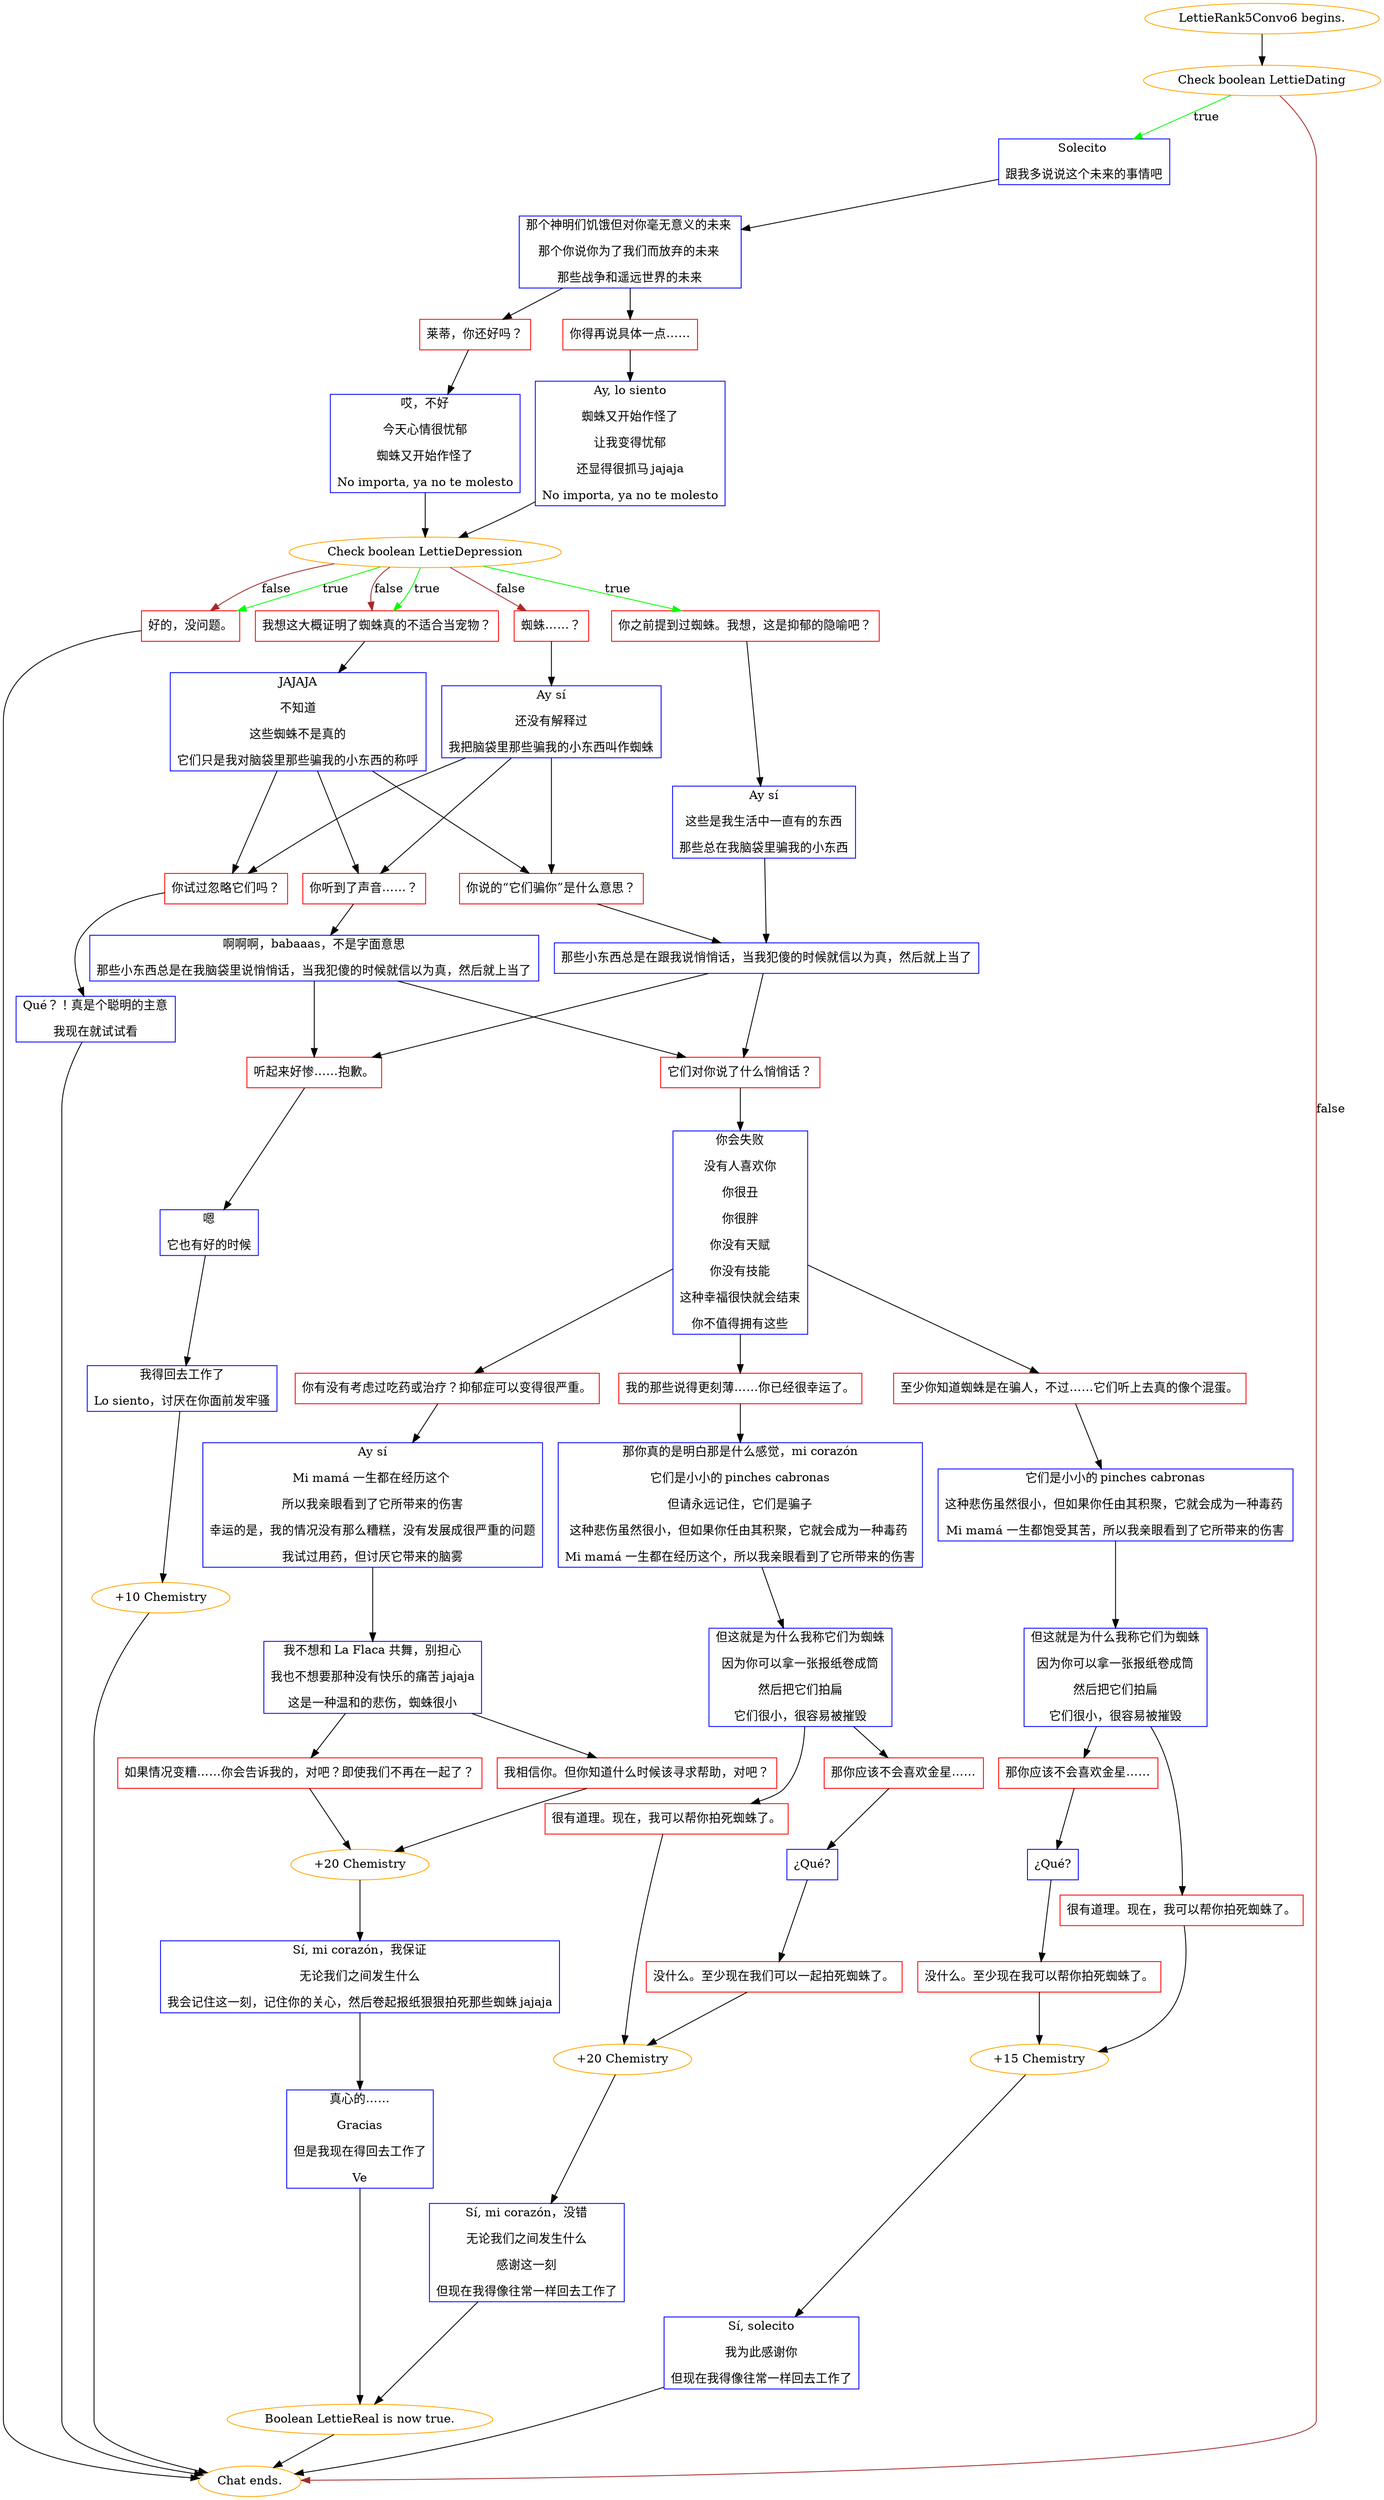 digraph {
	"LettieRank5Convo6 begins." [color=orange];
		"LettieRank5Convo6 begins." -> j1229414268;
	j1229414268 [label="Check boolean LettieDating",color=orange];
		j1229414268 -> j2789692117 [label=true,color=green];
		j1229414268 -> "Chat ends." [label=false,color=brown];
	j2789692117 [label="Solecito 
跟我多说说这个未来的事情吧",shape=box,color=blue];
		j2789692117 -> j2359811925;
	"Chat ends." [color=orange];
	j2359811925 [label="那个神明们饥饿但对你毫无意义的未来 
那个你说你为了我们而放弃的未来 
那些战争和遥远世界的未来",shape=box,color=blue];
		j2359811925 -> j2950460524;
		j2359811925 -> j2549835901;
	j2950460524 [label="莱蒂，你还好吗？",shape=box,color=red];
		j2950460524 -> j647679279;
	j2549835901 [label="你得再说具体一点……",shape=box,color=red];
		j2549835901 -> j668528246;
	j647679279 [label="哎，不好
今天心情很忧郁
蜘蛛又开始作怪了
No importa, ya no te molesto",shape=box,color=blue];
		j647679279 -> j1027157091;
	j668528246 [label="Ay, lo siento
蜘蛛又开始作怪了
让我变得忧郁
还显得很抓马 jajaja
No importa, ya no te molesto",shape=box,color=blue];
		j668528246 -> j1027157091;
	j1027157091 [label="Check boolean LettieDepression",color=orange];
		j1027157091 -> j3386455563 [label=true,color=green];
		j1027157091 -> j30409104 [label=true,color=green];
		j1027157091 -> j793751220 [label=true,color=green];
		j1027157091 -> j1577266855 [label=false,color=brown];
		j1027157091 -> j30409104 [label=false,color=brown];
		j1027157091 -> j793751220 [label=false,color=brown];
	j3386455563 [label="你之前提到过蜘蛛。我想，这是抑郁的隐喻吧？",shape=box,color=red];
		j3386455563 -> j1948938685;
	j30409104 [label="我想这大概证明了蜘蛛真的不适合当宠物？",shape=box,color=red];
		j30409104 -> j1041316344;
	j793751220 [label="好的，没问题。",shape=box,color=red];
		j793751220 -> "Chat ends.";
	j1577266855 [label="蜘蛛……？",shape=box,color=red];
		j1577266855 -> j3285992530;
	j1948938685 [label="Ay sí
这些是我生活中一直有的东西
那些总在我脑袋里骗我的小东西",shape=box,color=blue];
		j1948938685 -> j3166072588;
	j1041316344 [label="JAJAJA
不知道
这些蜘蛛不是真的
它们只是我对脑袋里那些骗我的小东西的称呼",shape=box,color=blue];
		j1041316344 -> j2102600697;
		j1041316344 -> j3290310342;
		j1041316344 -> j2869805102;
	j3285992530 [label="Ay sí
还没有解释过
我把脑袋里那些骗我的小东西叫作蜘蛛",shape=box,color=blue];
		j3285992530 -> j2102600697;
		j3285992530 -> j3290310342;
		j3285992530 -> j2869805102;
	j3166072588 [label="那些小东西总是在跟我说悄悄话，当我犯傻的时候就信以为真，然后就上当了",shape=box,color=blue];
		j3166072588 -> j3147412825;
		j3166072588 -> j1003827404;
	j2102600697 [label="你说的“它们骗你”是什么意思？",shape=box,color=red];
		j2102600697 -> j3166072588;
	j3290310342 [label="你听到了声音……？",shape=box,color=red];
		j3290310342 -> j154126556;
	j2869805102 [label="你试过忽略它们吗？",shape=box,color=red];
		j2869805102 -> j667412190;
	j3147412825 [label="它们对你说了什么悄悄话？",shape=box,color=red];
		j3147412825 -> j2018128501;
	j1003827404 [label="听起来好惨……抱歉。",shape=box,color=red];
		j1003827404 -> j2936533591;
	j154126556 [label="啊啊啊，babaaas，不是字面意思
那些小东西总是在我脑袋里说悄悄话，当我犯傻的时候就信以为真，然后就上当了",shape=box,color=blue];
		j154126556 -> j3147412825;
		j154126556 -> j1003827404;
	j667412190 [label="Qué？！真是个聪明的主意
我现在就试试看",shape=box,color=blue];
		j667412190 -> "Chat ends.";
	j2018128501 [label="你会失败
没有人喜欢你
你很丑
你很胖
你没有天赋
你没有技能
这种幸福很快就会结束
你不值得拥有这些",shape=box,color=blue];
		j2018128501 -> j2609176786;
		j2018128501 -> j139926047;
		j2018128501 -> j1764110546;
	j2936533591 [label="嗯
它也有好的时候",shape=box,color=blue];
		j2936533591 -> j2333013776;
	j2609176786 [label="至少你知道蜘蛛是在骗人，不过……它们听上去真的像个混蛋。",shape=box,color=red];
		j2609176786 -> j373727754;
	j139926047 [label="我的那些说得更刻薄……你已经很幸运了。",shape=box,color=red];
		j139926047 -> j3397425533;
	j1764110546 [label="你有没有考虑过吃药或治疗？抑郁症可以变得很严重。",shape=box,color=red];
		j1764110546 -> j2005904896;
	j2333013776 [label="我得回去工作了
Lo siento，讨厌在你面前发牢骚",shape=box,color=blue];
		j2333013776 -> j1933300832;
	j373727754 [label="它们是小小的 pinches cabronas
这种悲伤虽然很小，但如果你任由其积聚，它就会成为一种毒药 
Mi mamá 一生都饱受其苦，所以我亲眼看到了它所带来的伤害",shape=box,color=blue];
		j373727754 -> j208148548;
	j3397425533 [label="那你真的是明白那是什么感觉，mi corazón
它们是小小的 pinches cabronas
但请永远记住，它们是骗子
这种悲伤虽然很小，但如果你任由其积聚，它就会成为一种毒药 
Mi mamá 一生都在经历这个，所以我亲眼看到了它所带来的伤害",shape=box,color=blue];
		j3397425533 -> j2628664174;
	j2005904896 [label="Ay sí
Mi mamá 一生都在经历这个 
所以我亲眼看到了它所带来的伤害
幸运的是，我的情况没有那么糟糕，没有发展成很严重的问题
我试过用药，但讨厌它带来的脑雾",shape=box,color=blue];
		j2005904896 -> j332740538;
	j1933300832 [label="+10 Chemistry",color=orange];
		j1933300832 -> "Chat ends.";
	j208148548 [label="但这就是为什么我称它们为蜘蛛
因为你可以拿一张报纸卷成筒
然后把它们拍扁
它们很小，很容易被摧毁",shape=box,color=blue];
		j208148548 -> j3815549692;
		j208148548 -> j527511897;
	j2628664174 [label="但这就是为什么我称它们为蜘蛛
因为你可以拿一张报纸卷成筒
然后把它们拍扁
它们很小，很容易被摧毁",shape=box,color=blue];
		j2628664174 -> j3903294666;
		j2628664174 -> j2260009469;
	j332740538 [label="我不想和 La Flaca 共舞，别担心
我也不想要那种没有快乐的痛苦 jajaja
这是一种温和的悲伤，蜘蛛很小",shape=box,color=blue];
		j332740538 -> j857592090;
		j332740538 -> j343896295;
	j3815549692 [label="那你应该不会喜欢金星……",shape=box,color=red];
		j3815549692 -> j255230935;
	j527511897 [label="很有道理。现在，我可以帮你拍死蜘蛛了。",shape=box,color=red];
		j527511897 -> j1365592593;
	j3903294666 [label="那你应该不会喜欢金星……",shape=box,color=red];
		j3903294666 -> j2354980613;
	j2260009469 [label="很有道理。现在，我可以帮你拍死蜘蛛了。",shape=box,color=red];
		j2260009469 -> j845076109;
	j857592090 [label="我相信你。但你知道什么时候该寻求帮助，对吧？",shape=box,color=red];
		j857592090 -> j1809538208;
	j343896295 [label="如果情况变糟……你会告诉我的，对吧？即使我们不再在一起了？",shape=box,color=red];
		j343896295 -> j1809538208;
	j255230935 [label="¿Qué?",shape=box,color=blue];
		j255230935 -> j670854498;
	j1365592593 [label="+15 Chemistry",color=orange];
		j1365592593 -> j1220035225;
	j2354980613 [label="¿Qué?",shape=box,color=blue];
		j2354980613 -> j3928653723;
	j845076109 [label="+20 Chemistry",color=orange];
		j845076109 -> j4007249803;
	j1809538208 [label="+20 Chemistry",color=orange];
		j1809538208 -> j3794055685;
	j670854498 [label="没什么。至少现在我可以帮你拍死蜘蛛了。",shape=box,color=red];
		j670854498 -> j1365592593;
	j1220035225 [label="Sí, solecito
我为此感谢你
但现在我得像往常一样回去工作了",shape=box,color=blue];
		j1220035225 -> "Chat ends.";
	j3928653723 [label="没什么。至少现在我们可以一起拍死蜘蛛了。",shape=box,color=red];
		j3928653723 -> j845076109;
	j4007249803 [label="Sí, mi corazón，没错
无论我们之间发生什么
感谢这一刻
但现在我得像往常一样回去工作了",shape=box,color=blue];
		j4007249803 -> j1472871842;
	j3794055685 [label="Sí, mi corazón，我保证
无论我们之间发生什么
我会记住这一刻，记住你的关心，然后卷起报纸狠狠拍死那些蜘蛛 jajaja",shape=box,color=blue];
		j3794055685 -> j1672013618;
	j1472871842 [label="Boolean LettieReal is now true.",color=orange];
		j1472871842 -> "Chat ends.";
	j1672013618 [label="真心的……
Gracias
但是我现在得回去工作了
Ve",shape=box,color=blue];
		j1672013618 -> j1472871842;
}
